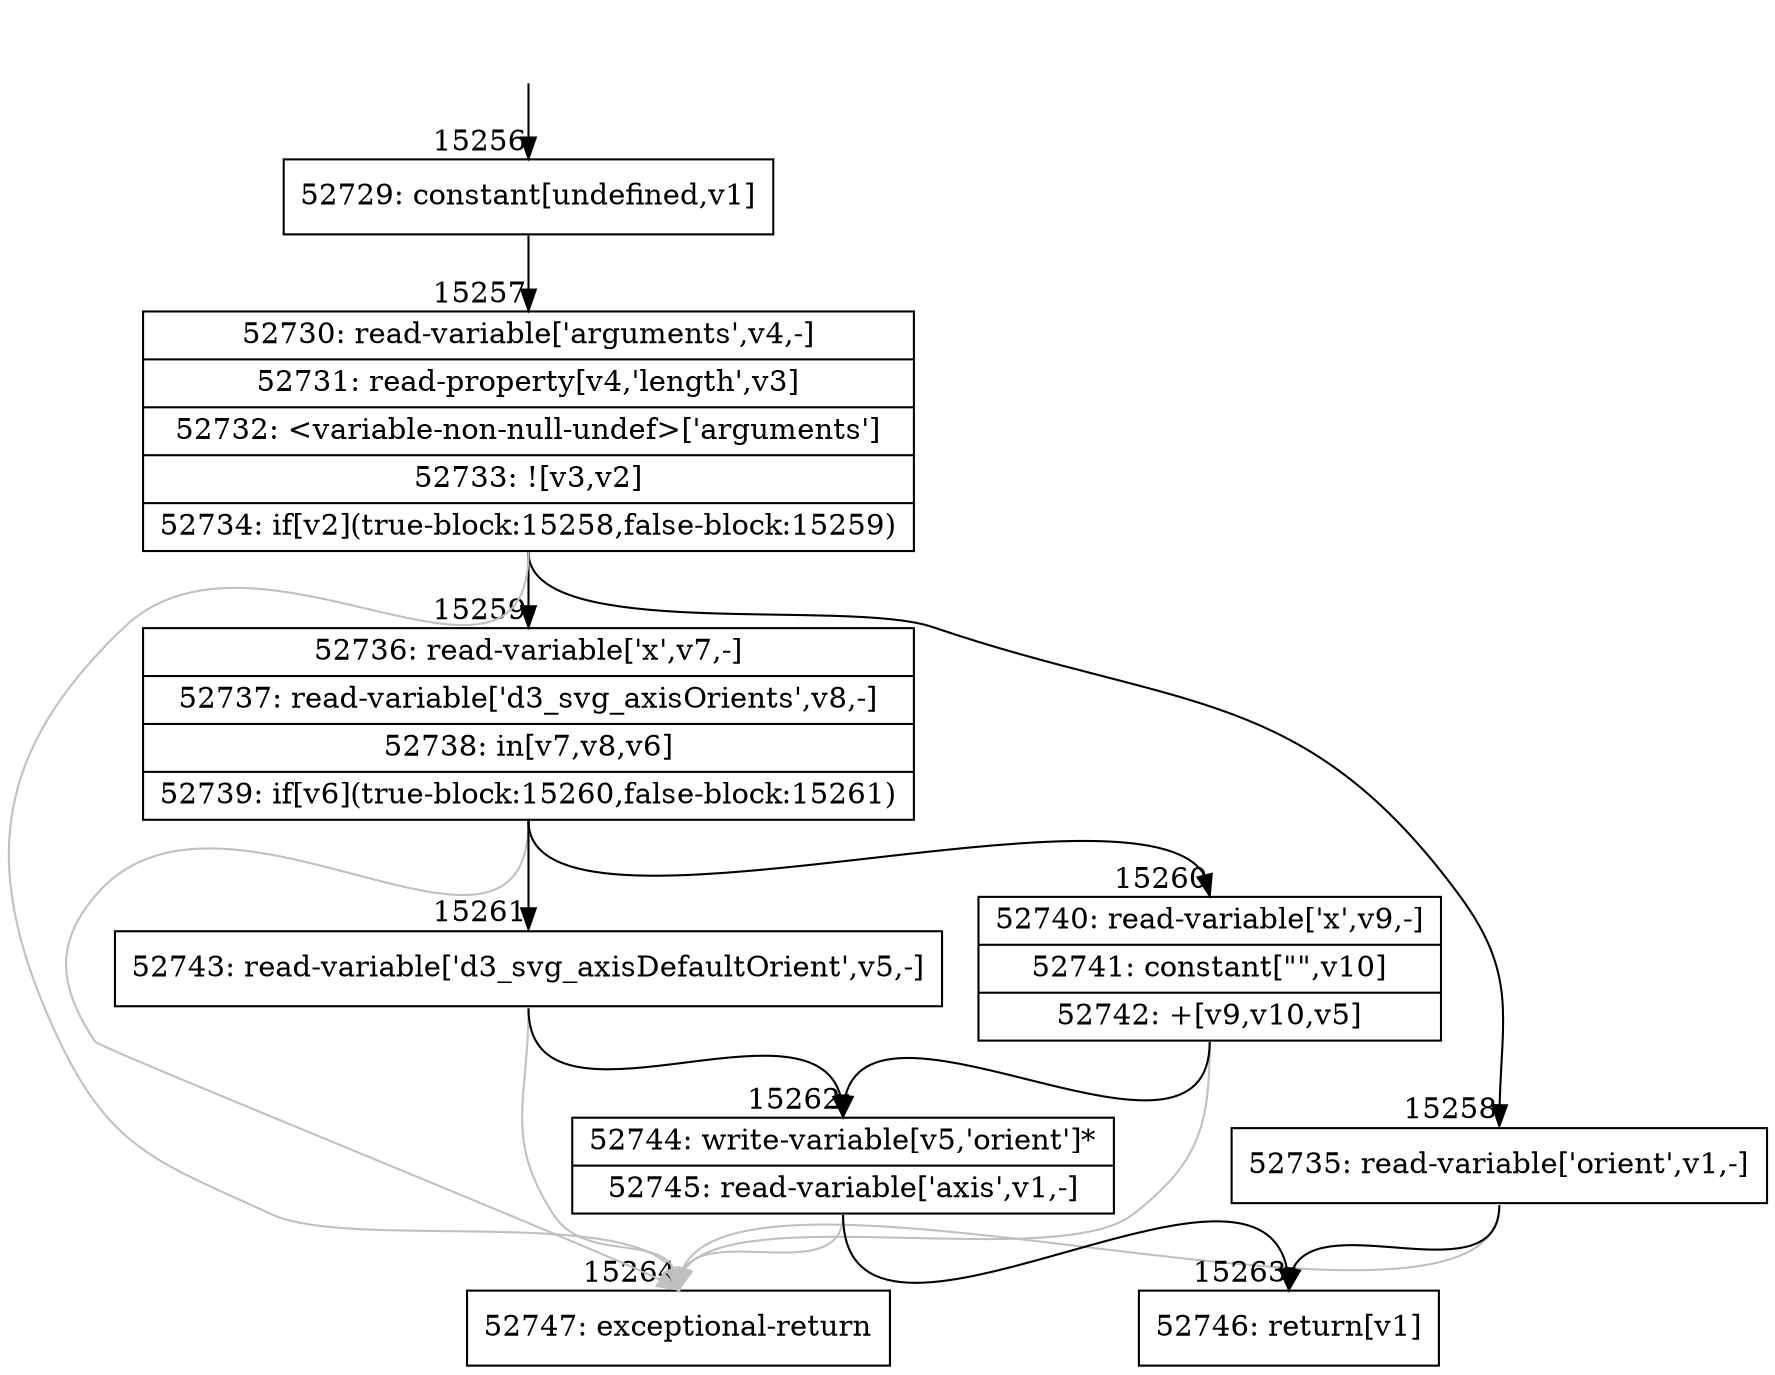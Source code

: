digraph {
rankdir="TD"
BB_entry1417[shape=none,label=""];
BB_entry1417 -> BB15256 [tailport=s, headport=n, headlabel="    15256"]
BB15256 [shape=record label="{52729: constant[undefined,v1]}" ] 
BB15256 -> BB15257 [tailport=s, headport=n, headlabel="      15257"]
BB15257 [shape=record label="{52730: read-variable['arguments',v4,-]|52731: read-property[v4,'length',v3]|52732: \<variable-non-null-undef\>['arguments']|52733: ![v3,v2]|52734: if[v2](true-block:15258,false-block:15259)}" ] 
BB15257 -> BB15258 [tailport=s, headport=n, headlabel="      15258"]
BB15257 -> BB15259 [tailport=s, headport=n, headlabel="      15259"]
BB15257 -> BB15264 [tailport=s, headport=n, color=gray, headlabel="      15264"]
BB15258 [shape=record label="{52735: read-variable['orient',v1,-]}" ] 
BB15258 -> BB15263 [tailport=s, headport=n, headlabel="      15263"]
BB15258 -> BB15264 [tailport=s, headport=n, color=gray]
BB15259 [shape=record label="{52736: read-variable['x',v7,-]|52737: read-variable['d3_svg_axisOrients',v8,-]|52738: in[v7,v8,v6]|52739: if[v6](true-block:15260,false-block:15261)}" ] 
BB15259 -> BB15260 [tailport=s, headport=n, headlabel="      15260"]
BB15259 -> BB15261 [tailport=s, headport=n, headlabel="      15261"]
BB15259 -> BB15264 [tailport=s, headport=n, color=gray]
BB15260 [shape=record label="{52740: read-variable['x',v9,-]|52741: constant[\"\",v10]|52742: +[v9,v10,v5]}" ] 
BB15260 -> BB15262 [tailport=s, headport=n, headlabel="      15262"]
BB15260 -> BB15264 [tailport=s, headport=n, color=gray]
BB15261 [shape=record label="{52743: read-variable['d3_svg_axisDefaultOrient',v5,-]}" ] 
BB15261 -> BB15262 [tailport=s, headport=n]
BB15261 -> BB15264 [tailport=s, headport=n, color=gray]
BB15262 [shape=record label="{52744: write-variable[v5,'orient']*|52745: read-variable['axis',v1,-]}" ] 
BB15262 -> BB15263 [tailport=s, headport=n]
BB15262 -> BB15264 [tailport=s, headport=n, color=gray]
BB15263 [shape=record label="{52746: return[v1]}" ] 
BB15264 [shape=record label="{52747: exceptional-return}" ] 
//#$~ 8976
}
